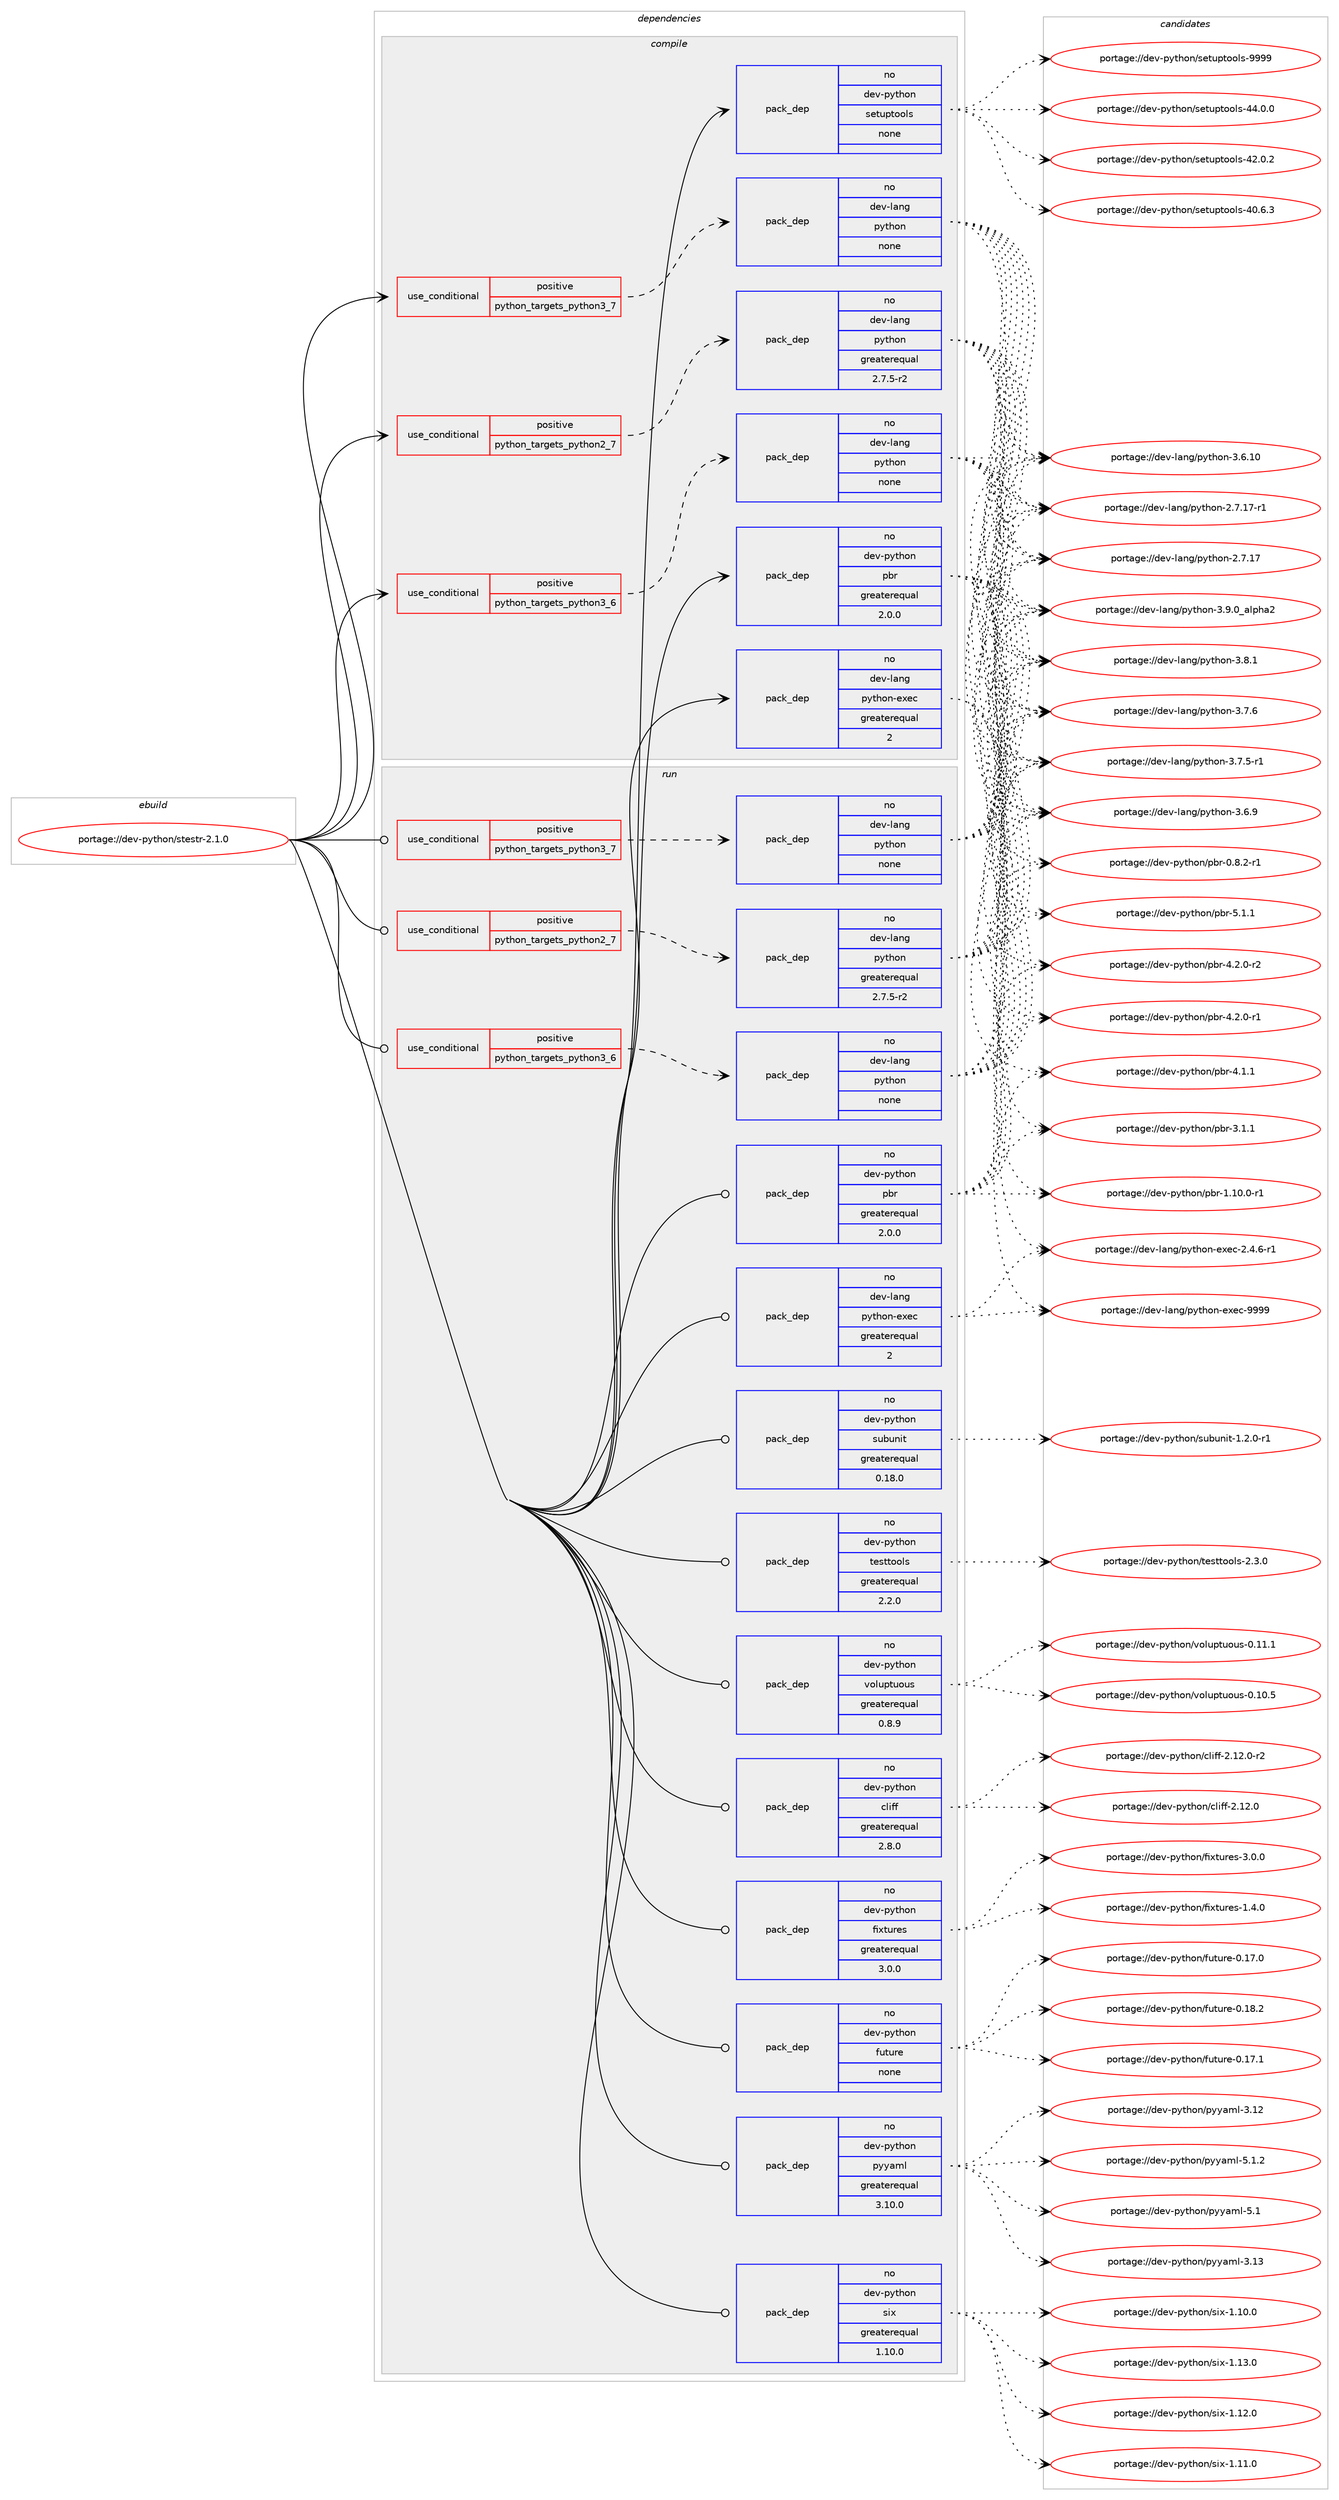 digraph prolog {

# *************
# Graph options
# *************

newrank=true;
concentrate=true;
compound=true;
graph [rankdir=LR,fontname=Helvetica,fontsize=10,ranksep=1.5];#, ranksep=2.5, nodesep=0.2];
edge  [arrowhead=vee];
node  [fontname=Helvetica,fontsize=10];

# **********
# The ebuild
# **********

subgraph cluster_leftcol {
color=gray;
label=<<i>ebuild</i>>;
id [label="portage://dev-python/stestr-2.1.0", color=red, width=4, href="../dev-python/stestr-2.1.0.svg"];
}

# ****************
# The dependencies
# ****************

subgraph cluster_midcol {
color=gray;
label=<<i>dependencies</i>>;
subgraph cluster_compile {
fillcolor="#eeeeee";
style=filled;
label=<<i>compile</i>>;
subgraph cond105347 {
dependency423623 [label=<<TABLE BORDER="0" CELLBORDER="1" CELLSPACING="0" CELLPADDING="4"><TR><TD ROWSPAN="3" CELLPADDING="10">use_conditional</TD></TR><TR><TD>positive</TD></TR><TR><TD>python_targets_python2_7</TD></TR></TABLE>>, shape=none, color=red];
subgraph pack313378 {
dependency423624 [label=<<TABLE BORDER="0" CELLBORDER="1" CELLSPACING="0" CELLPADDING="4" WIDTH="220"><TR><TD ROWSPAN="6" CELLPADDING="30">pack_dep</TD></TR><TR><TD WIDTH="110">no</TD></TR><TR><TD>dev-lang</TD></TR><TR><TD>python</TD></TR><TR><TD>greaterequal</TD></TR><TR><TD>2.7.5-r2</TD></TR></TABLE>>, shape=none, color=blue];
}
dependency423623:e -> dependency423624:w [weight=20,style="dashed",arrowhead="vee"];
}
id:e -> dependency423623:w [weight=20,style="solid",arrowhead="vee"];
subgraph cond105348 {
dependency423625 [label=<<TABLE BORDER="0" CELLBORDER="1" CELLSPACING="0" CELLPADDING="4"><TR><TD ROWSPAN="3" CELLPADDING="10">use_conditional</TD></TR><TR><TD>positive</TD></TR><TR><TD>python_targets_python3_6</TD></TR></TABLE>>, shape=none, color=red];
subgraph pack313379 {
dependency423626 [label=<<TABLE BORDER="0" CELLBORDER="1" CELLSPACING="0" CELLPADDING="4" WIDTH="220"><TR><TD ROWSPAN="6" CELLPADDING="30">pack_dep</TD></TR><TR><TD WIDTH="110">no</TD></TR><TR><TD>dev-lang</TD></TR><TR><TD>python</TD></TR><TR><TD>none</TD></TR><TR><TD></TD></TR></TABLE>>, shape=none, color=blue];
}
dependency423625:e -> dependency423626:w [weight=20,style="dashed",arrowhead="vee"];
}
id:e -> dependency423625:w [weight=20,style="solid",arrowhead="vee"];
subgraph cond105349 {
dependency423627 [label=<<TABLE BORDER="0" CELLBORDER="1" CELLSPACING="0" CELLPADDING="4"><TR><TD ROWSPAN="3" CELLPADDING="10">use_conditional</TD></TR><TR><TD>positive</TD></TR><TR><TD>python_targets_python3_7</TD></TR></TABLE>>, shape=none, color=red];
subgraph pack313380 {
dependency423628 [label=<<TABLE BORDER="0" CELLBORDER="1" CELLSPACING="0" CELLPADDING="4" WIDTH="220"><TR><TD ROWSPAN="6" CELLPADDING="30">pack_dep</TD></TR><TR><TD WIDTH="110">no</TD></TR><TR><TD>dev-lang</TD></TR><TR><TD>python</TD></TR><TR><TD>none</TD></TR><TR><TD></TD></TR></TABLE>>, shape=none, color=blue];
}
dependency423627:e -> dependency423628:w [weight=20,style="dashed",arrowhead="vee"];
}
id:e -> dependency423627:w [weight=20,style="solid",arrowhead="vee"];
subgraph pack313381 {
dependency423629 [label=<<TABLE BORDER="0" CELLBORDER="1" CELLSPACING="0" CELLPADDING="4" WIDTH="220"><TR><TD ROWSPAN="6" CELLPADDING="30">pack_dep</TD></TR><TR><TD WIDTH="110">no</TD></TR><TR><TD>dev-lang</TD></TR><TR><TD>python-exec</TD></TR><TR><TD>greaterequal</TD></TR><TR><TD>2</TD></TR></TABLE>>, shape=none, color=blue];
}
id:e -> dependency423629:w [weight=20,style="solid",arrowhead="vee"];
subgraph pack313382 {
dependency423630 [label=<<TABLE BORDER="0" CELLBORDER="1" CELLSPACING="0" CELLPADDING="4" WIDTH="220"><TR><TD ROWSPAN="6" CELLPADDING="30">pack_dep</TD></TR><TR><TD WIDTH="110">no</TD></TR><TR><TD>dev-python</TD></TR><TR><TD>pbr</TD></TR><TR><TD>greaterequal</TD></TR><TR><TD>2.0.0</TD></TR></TABLE>>, shape=none, color=blue];
}
id:e -> dependency423630:w [weight=20,style="solid",arrowhead="vee"];
subgraph pack313383 {
dependency423631 [label=<<TABLE BORDER="0" CELLBORDER="1" CELLSPACING="0" CELLPADDING="4" WIDTH="220"><TR><TD ROWSPAN="6" CELLPADDING="30">pack_dep</TD></TR><TR><TD WIDTH="110">no</TD></TR><TR><TD>dev-python</TD></TR><TR><TD>setuptools</TD></TR><TR><TD>none</TD></TR><TR><TD></TD></TR></TABLE>>, shape=none, color=blue];
}
id:e -> dependency423631:w [weight=20,style="solid",arrowhead="vee"];
}
subgraph cluster_compileandrun {
fillcolor="#eeeeee";
style=filled;
label=<<i>compile and run</i>>;
}
subgraph cluster_run {
fillcolor="#eeeeee";
style=filled;
label=<<i>run</i>>;
subgraph cond105350 {
dependency423632 [label=<<TABLE BORDER="0" CELLBORDER="1" CELLSPACING="0" CELLPADDING="4"><TR><TD ROWSPAN="3" CELLPADDING="10">use_conditional</TD></TR><TR><TD>positive</TD></TR><TR><TD>python_targets_python2_7</TD></TR></TABLE>>, shape=none, color=red];
subgraph pack313384 {
dependency423633 [label=<<TABLE BORDER="0" CELLBORDER="1" CELLSPACING="0" CELLPADDING="4" WIDTH="220"><TR><TD ROWSPAN="6" CELLPADDING="30">pack_dep</TD></TR><TR><TD WIDTH="110">no</TD></TR><TR><TD>dev-lang</TD></TR><TR><TD>python</TD></TR><TR><TD>greaterequal</TD></TR><TR><TD>2.7.5-r2</TD></TR></TABLE>>, shape=none, color=blue];
}
dependency423632:e -> dependency423633:w [weight=20,style="dashed",arrowhead="vee"];
}
id:e -> dependency423632:w [weight=20,style="solid",arrowhead="odot"];
subgraph cond105351 {
dependency423634 [label=<<TABLE BORDER="0" CELLBORDER="1" CELLSPACING="0" CELLPADDING="4"><TR><TD ROWSPAN="3" CELLPADDING="10">use_conditional</TD></TR><TR><TD>positive</TD></TR><TR><TD>python_targets_python3_6</TD></TR></TABLE>>, shape=none, color=red];
subgraph pack313385 {
dependency423635 [label=<<TABLE BORDER="0" CELLBORDER="1" CELLSPACING="0" CELLPADDING="4" WIDTH="220"><TR><TD ROWSPAN="6" CELLPADDING="30">pack_dep</TD></TR><TR><TD WIDTH="110">no</TD></TR><TR><TD>dev-lang</TD></TR><TR><TD>python</TD></TR><TR><TD>none</TD></TR><TR><TD></TD></TR></TABLE>>, shape=none, color=blue];
}
dependency423634:e -> dependency423635:w [weight=20,style="dashed",arrowhead="vee"];
}
id:e -> dependency423634:w [weight=20,style="solid",arrowhead="odot"];
subgraph cond105352 {
dependency423636 [label=<<TABLE BORDER="0" CELLBORDER="1" CELLSPACING="0" CELLPADDING="4"><TR><TD ROWSPAN="3" CELLPADDING="10">use_conditional</TD></TR><TR><TD>positive</TD></TR><TR><TD>python_targets_python3_7</TD></TR></TABLE>>, shape=none, color=red];
subgraph pack313386 {
dependency423637 [label=<<TABLE BORDER="0" CELLBORDER="1" CELLSPACING="0" CELLPADDING="4" WIDTH="220"><TR><TD ROWSPAN="6" CELLPADDING="30">pack_dep</TD></TR><TR><TD WIDTH="110">no</TD></TR><TR><TD>dev-lang</TD></TR><TR><TD>python</TD></TR><TR><TD>none</TD></TR><TR><TD></TD></TR></TABLE>>, shape=none, color=blue];
}
dependency423636:e -> dependency423637:w [weight=20,style="dashed",arrowhead="vee"];
}
id:e -> dependency423636:w [weight=20,style="solid",arrowhead="odot"];
subgraph pack313387 {
dependency423638 [label=<<TABLE BORDER="0" CELLBORDER="1" CELLSPACING="0" CELLPADDING="4" WIDTH="220"><TR><TD ROWSPAN="6" CELLPADDING="30">pack_dep</TD></TR><TR><TD WIDTH="110">no</TD></TR><TR><TD>dev-lang</TD></TR><TR><TD>python-exec</TD></TR><TR><TD>greaterequal</TD></TR><TR><TD>2</TD></TR></TABLE>>, shape=none, color=blue];
}
id:e -> dependency423638:w [weight=20,style="solid",arrowhead="odot"];
subgraph pack313388 {
dependency423639 [label=<<TABLE BORDER="0" CELLBORDER="1" CELLSPACING="0" CELLPADDING="4" WIDTH="220"><TR><TD ROWSPAN="6" CELLPADDING="30">pack_dep</TD></TR><TR><TD WIDTH="110">no</TD></TR><TR><TD>dev-python</TD></TR><TR><TD>cliff</TD></TR><TR><TD>greaterequal</TD></TR><TR><TD>2.8.0</TD></TR></TABLE>>, shape=none, color=blue];
}
id:e -> dependency423639:w [weight=20,style="solid",arrowhead="odot"];
subgraph pack313389 {
dependency423640 [label=<<TABLE BORDER="0" CELLBORDER="1" CELLSPACING="0" CELLPADDING="4" WIDTH="220"><TR><TD ROWSPAN="6" CELLPADDING="30">pack_dep</TD></TR><TR><TD WIDTH="110">no</TD></TR><TR><TD>dev-python</TD></TR><TR><TD>fixtures</TD></TR><TR><TD>greaterequal</TD></TR><TR><TD>3.0.0</TD></TR></TABLE>>, shape=none, color=blue];
}
id:e -> dependency423640:w [weight=20,style="solid",arrowhead="odot"];
subgraph pack313390 {
dependency423641 [label=<<TABLE BORDER="0" CELLBORDER="1" CELLSPACING="0" CELLPADDING="4" WIDTH="220"><TR><TD ROWSPAN="6" CELLPADDING="30">pack_dep</TD></TR><TR><TD WIDTH="110">no</TD></TR><TR><TD>dev-python</TD></TR><TR><TD>future</TD></TR><TR><TD>none</TD></TR><TR><TD></TD></TR></TABLE>>, shape=none, color=blue];
}
id:e -> dependency423641:w [weight=20,style="solid",arrowhead="odot"];
subgraph pack313391 {
dependency423642 [label=<<TABLE BORDER="0" CELLBORDER="1" CELLSPACING="0" CELLPADDING="4" WIDTH="220"><TR><TD ROWSPAN="6" CELLPADDING="30">pack_dep</TD></TR><TR><TD WIDTH="110">no</TD></TR><TR><TD>dev-python</TD></TR><TR><TD>pbr</TD></TR><TR><TD>greaterequal</TD></TR><TR><TD>2.0.0</TD></TR></TABLE>>, shape=none, color=blue];
}
id:e -> dependency423642:w [weight=20,style="solid",arrowhead="odot"];
subgraph pack313392 {
dependency423643 [label=<<TABLE BORDER="0" CELLBORDER="1" CELLSPACING="0" CELLPADDING="4" WIDTH="220"><TR><TD ROWSPAN="6" CELLPADDING="30">pack_dep</TD></TR><TR><TD WIDTH="110">no</TD></TR><TR><TD>dev-python</TD></TR><TR><TD>pyyaml</TD></TR><TR><TD>greaterequal</TD></TR><TR><TD>3.10.0</TD></TR></TABLE>>, shape=none, color=blue];
}
id:e -> dependency423643:w [weight=20,style="solid",arrowhead="odot"];
subgraph pack313393 {
dependency423644 [label=<<TABLE BORDER="0" CELLBORDER="1" CELLSPACING="0" CELLPADDING="4" WIDTH="220"><TR><TD ROWSPAN="6" CELLPADDING="30">pack_dep</TD></TR><TR><TD WIDTH="110">no</TD></TR><TR><TD>dev-python</TD></TR><TR><TD>six</TD></TR><TR><TD>greaterequal</TD></TR><TR><TD>1.10.0</TD></TR></TABLE>>, shape=none, color=blue];
}
id:e -> dependency423644:w [weight=20,style="solid",arrowhead="odot"];
subgraph pack313394 {
dependency423645 [label=<<TABLE BORDER="0" CELLBORDER="1" CELLSPACING="0" CELLPADDING="4" WIDTH="220"><TR><TD ROWSPAN="6" CELLPADDING="30">pack_dep</TD></TR><TR><TD WIDTH="110">no</TD></TR><TR><TD>dev-python</TD></TR><TR><TD>subunit</TD></TR><TR><TD>greaterequal</TD></TR><TR><TD>0.18.0</TD></TR></TABLE>>, shape=none, color=blue];
}
id:e -> dependency423645:w [weight=20,style="solid",arrowhead="odot"];
subgraph pack313395 {
dependency423646 [label=<<TABLE BORDER="0" CELLBORDER="1" CELLSPACING="0" CELLPADDING="4" WIDTH="220"><TR><TD ROWSPAN="6" CELLPADDING="30">pack_dep</TD></TR><TR><TD WIDTH="110">no</TD></TR><TR><TD>dev-python</TD></TR><TR><TD>testtools</TD></TR><TR><TD>greaterequal</TD></TR><TR><TD>2.2.0</TD></TR></TABLE>>, shape=none, color=blue];
}
id:e -> dependency423646:w [weight=20,style="solid",arrowhead="odot"];
subgraph pack313396 {
dependency423647 [label=<<TABLE BORDER="0" CELLBORDER="1" CELLSPACING="0" CELLPADDING="4" WIDTH="220"><TR><TD ROWSPAN="6" CELLPADDING="30">pack_dep</TD></TR><TR><TD WIDTH="110">no</TD></TR><TR><TD>dev-python</TD></TR><TR><TD>voluptuous</TD></TR><TR><TD>greaterequal</TD></TR><TR><TD>0.8.9</TD></TR></TABLE>>, shape=none, color=blue];
}
id:e -> dependency423647:w [weight=20,style="solid",arrowhead="odot"];
}
}

# **************
# The candidates
# **************

subgraph cluster_choices {
rank=same;
color=gray;
label=<<i>candidates</i>>;

subgraph choice313378 {
color=black;
nodesep=1;
choice10010111845108971101034711212111610411111045514657464895971081121049750 [label="portage://dev-lang/python-3.9.0_alpha2", color=red, width=4,href="../dev-lang/python-3.9.0_alpha2.svg"];
choice100101118451089711010347112121116104111110455146564649 [label="portage://dev-lang/python-3.8.1", color=red, width=4,href="../dev-lang/python-3.8.1.svg"];
choice100101118451089711010347112121116104111110455146554654 [label="portage://dev-lang/python-3.7.6", color=red, width=4,href="../dev-lang/python-3.7.6.svg"];
choice1001011184510897110103471121211161041111104551465546534511449 [label="portage://dev-lang/python-3.7.5-r1", color=red, width=4,href="../dev-lang/python-3.7.5-r1.svg"];
choice100101118451089711010347112121116104111110455146544657 [label="portage://dev-lang/python-3.6.9", color=red, width=4,href="../dev-lang/python-3.6.9.svg"];
choice10010111845108971101034711212111610411111045514654464948 [label="portage://dev-lang/python-3.6.10", color=red, width=4,href="../dev-lang/python-3.6.10.svg"];
choice100101118451089711010347112121116104111110455046554649554511449 [label="portage://dev-lang/python-2.7.17-r1", color=red, width=4,href="../dev-lang/python-2.7.17-r1.svg"];
choice10010111845108971101034711212111610411111045504655464955 [label="portage://dev-lang/python-2.7.17", color=red, width=4,href="../dev-lang/python-2.7.17.svg"];
dependency423624:e -> choice10010111845108971101034711212111610411111045514657464895971081121049750:w [style=dotted,weight="100"];
dependency423624:e -> choice100101118451089711010347112121116104111110455146564649:w [style=dotted,weight="100"];
dependency423624:e -> choice100101118451089711010347112121116104111110455146554654:w [style=dotted,weight="100"];
dependency423624:e -> choice1001011184510897110103471121211161041111104551465546534511449:w [style=dotted,weight="100"];
dependency423624:e -> choice100101118451089711010347112121116104111110455146544657:w [style=dotted,weight="100"];
dependency423624:e -> choice10010111845108971101034711212111610411111045514654464948:w [style=dotted,weight="100"];
dependency423624:e -> choice100101118451089711010347112121116104111110455046554649554511449:w [style=dotted,weight="100"];
dependency423624:e -> choice10010111845108971101034711212111610411111045504655464955:w [style=dotted,weight="100"];
}
subgraph choice313379 {
color=black;
nodesep=1;
choice10010111845108971101034711212111610411111045514657464895971081121049750 [label="portage://dev-lang/python-3.9.0_alpha2", color=red, width=4,href="../dev-lang/python-3.9.0_alpha2.svg"];
choice100101118451089711010347112121116104111110455146564649 [label="portage://dev-lang/python-3.8.1", color=red, width=4,href="../dev-lang/python-3.8.1.svg"];
choice100101118451089711010347112121116104111110455146554654 [label="portage://dev-lang/python-3.7.6", color=red, width=4,href="../dev-lang/python-3.7.6.svg"];
choice1001011184510897110103471121211161041111104551465546534511449 [label="portage://dev-lang/python-3.7.5-r1", color=red, width=4,href="../dev-lang/python-3.7.5-r1.svg"];
choice100101118451089711010347112121116104111110455146544657 [label="portage://dev-lang/python-3.6.9", color=red, width=4,href="../dev-lang/python-3.6.9.svg"];
choice10010111845108971101034711212111610411111045514654464948 [label="portage://dev-lang/python-3.6.10", color=red, width=4,href="../dev-lang/python-3.6.10.svg"];
choice100101118451089711010347112121116104111110455046554649554511449 [label="portage://dev-lang/python-2.7.17-r1", color=red, width=4,href="../dev-lang/python-2.7.17-r1.svg"];
choice10010111845108971101034711212111610411111045504655464955 [label="portage://dev-lang/python-2.7.17", color=red, width=4,href="../dev-lang/python-2.7.17.svg"];
dependency423626:e -> choice10010111845108971101034711212111610411111045514657464895971081121049750:w [style=dotted,weight="100"];
dependency423626:e -> choice100101118451089711010347112121116104111110455146564649:w [style=dotted,weight="100"];
dependency423626:e -> choice100101118451089711010347112121116104111110455146554654:w [style=dotted,weight="100"];
dependency423626:e -> choice1001011184510897110103471121211161041111104551465546534511449:w [style=dotted,weight="100"];
dependency423626:e -> choice100101118451089711010347112121116104111110455146544657:w [style=dotted,weight="100"];
dependency423626:e -> choice10010111845108971101034711212111610411111045514654464948:w [style=dotted,weight="100"];
dependency423626:e -> choice100101118451089711010347112121116104111110455046554649554511449:w [style=dotted,weight="100"];
dependency423626:e -> choice10010111845108971101034711212111610411111045504655464955:w [style=dotted,weight="100"];
}
subgraph choice313380 {
color=black;
nodesep=1;
choice10010111845108971101034711212111610411111045514657464895971081121049750 [label="portage://dev-lang/python-3.9.0_alpha2", color=red, width=4,href="../dev-lang/python-3.9.0_alpha2.svg"];
choice100101118451089711010347112121116104111110455146564649 [label="portage://dev-lang/python-3.8.1", color=red, width=4,href="../dev-lang/python-3.8.1.svg"];
choice100101118451089711010347112121116104111110455146554654 [label="portage://dev-lang/python-3.7.6", color=red, width=4,href="../dev-lang/python-3.7.6.svg"];
choice1001011184510897110103471121211161041111104551465546534511449 [label="portage://dev-lang/python-3.7.5-r1", color=red, width=4,href="../dev-lang/python-3.7.5-r1.svg"];
choice100101118451089711010347112121116104111110455146544657 [label="portage://dev-lang/python-3.6.9", color=red, width=4,href="../dev-lang/python-3.6.9.svg"];
choice10010111845108971101034711212111610411111045514654464948 [label="portage://dev-lang/python-3.6.10", color=red, width=4,href="../dev-lang/python-3.6.10.svg"];
choice100101118451089711010347112121116104111110455046554649554511449 [label="portage://dev-lang/python-2.7.17-r1", color=red, width=4,href="../dev-lang/python-2.7.17-r1.svg"];
choice10010111845108971101034711212111610411111045504655464955 [label="portage://dev-lang/python-2.7.17", color=red, width=4,href="../dev-lang/python-2.7.17.svg"];
dependency423628:e -> choice10010111845108971101034711212111610411111045514657464895971081121049750:w [style=dotted,weight="100"];
dependency423628:e -> choice100101118451089711010347112121116104111110455146564649:w [style=dotted,weight="100"];
dependency423628:e -> choice100101118451089711010347112121116104111110455146554654:w [style=dotted,weight="100"];
dependency423628:e -> choice1001011184510897110103471121211161041111104551465546534511449:w [style=dotted,weight="100"];
dependency423628:e -> choice100101118451089711010347112121116104111110455146544657:w [style=dotted,weight="100"];
dependency423628:e -> choice10010111845108971101034711212111610411111045514654464948:w [style=dotted,weight="100"];
dependency423628:e -> choice100101118451089711010347112121116104111110455046554649554511449:w [style=dotted,weight="100"];
dependency423628:e -> choice10010111845108971101034711212111610411111045504655464955:w [style=dotted,weight="100"];
}
subgraph choice313381 {
color=black;
nodesep=1;
choice10010111845108971101034711212111610411111045101120101994557575757 [label="portage://dev-lang/python-exec-9999", color=red, width=4,href="../dev-lang/python-exec-9999.svg"];
choice10010111845108971101034711212111610411111045101120101994550465246544511449 [label="portage://dev-lang/python-exec-2.4.6-r1", color=red, width=4,href="../dev-lang/python-exec-2.4.6-r1.svg"];
dependency423629:e -> choice10010111845108971101034711212111610411111045101120101994557575757:w [style=dotted,weight="100"];
dependency423629:e -> choice10010111845108971101034711212111610411111045101120101994550465246544511449:w [style=dotted,weight="100"];
}
subgraph choice313382 {
color=black;
nodesep=1;
choice100101118451121211161041111104711298114455346494649 [label="portage://dev-python/pbr-5.1.1", color=red, width=4,href="../dev-python/pbr-5.1.1.svg"];
choice1001011184511212111610411111047112981144552465046484511450 [label="portage://dev-python/pbr-4.2.0-r2", color=red, width=4,href="../dev-python/pbr-4.2.0-r2.svg"];
choice1001011184511212111610411111047112981144552465046484511449 [label="portage://dev-python/pbr-4.2.0-r1", color=red, width=4,href="../dev-python/pbr-4.2.0-r1.svg"];
choice100101118451121211161041111104711298114455246494649 [label="portage://dev-python/pbr-4.1.1", color=red, width=4,href="../dev-python/pbr-4.1.1.svg"];
choice100101118451121211161041111104711298114455146494649 [label="portage://dev-python/pbr-3.1.1", color=red, width=4,href="../dev-python/pbr-3.1.1.svg"];
choice100101118451121211161041111104711298114454946494846484511449 [label="portage://dev-python/pbr-1.10.0-r1", color=red, width=4,href="../dev-python/pbr-1.10.0-r1.svg"];
choice1001011184511212111610411111047112981144548465646504511449 [label="portage://dev-python/pbr-0.8.2-r1", color=red, width=4,href="../dev-python/pbr-0.8.2-r1.svg"];
dependency423630:e -> choice100101118451121211161041111104711298114455346494649:w [style=dotted,weight="100"];
dependency423630:e -> choice1001011184511212111610411111047112981144552465046484511450:w [style=dotted,weight="100"];
dependency423630:e -> choice1001011184511212111610411111047112981144552465046484511449:w [style=dotted,weight="100"];
dependency423630:e -> choice100101118451121211161041111104711298114455246494649:w [style=dotted,weight="100"];
dependency423630:e -> choice100101118451121211161041111104711298114455146494649:w [style=dotted,weight="100"];
dependency423630:e -> choice100101118451121211161041111104711298114454946494846484511449:w [style=dotted,weight="100"];
dependency423630:e -> choice1001011184511212111610411111047112981144548465646504511449:w [style=dotted,weight="100"];
}
subgraph choice313383 {
color=black;
nodesep=1;
choice10010111845112121116104111110471151011161171121161111111081154557575757 [label="portage://dev-python/setuptools-9999", color=red, width=4,href="../dev-python/setuptools-9999.svg"];
choice100101118451121211161041111104711510111611711211611111110811545525246484648 [label="portage://dev-python/setuptools-44.0.0", color=red, width=4,href="../dev-python/setuptools-44.0.0.svg"];
choice100101118451121211161041111104711510111611711211611111110811545525046484650 [label="portage://dev-python/setuptools-42.0.2", color=red, width=4,href="../dev-python/setuptools-42.0.2.svg"];
choice100101118451121211161041111104711510111611711211611111110811545524846544651 [label="portage://dev-python/setuptools-40.6.3", color=red, width=4,href="../dev-python/setuptools-40.6.3.svg"];
dependency423631:e -> choice10010111845112121116104111110471151011161171121161111111081154557575757:w [style=dotted,weight="100"];
dependency423631:e -> choice100101118451121211161041111104711510111611711211611111110811545525246484648:w [style=dotted,weight="100"];
dependency423631:e -> choice100101118451121211161041111104711510111611711211611111110811545525046484650:w [style=dotted,weight="100"];
dependency423631:e -> choice100101118451121211161041111104711510111611711211611111110811545524846544651:w [style=dotted,weight="100"];
}
subgraph choice313384 {
color=black;
nodesep=1;
choice10010111845108971101034711212111610411111045514657464895971081121049750 [label="portage://dev-lang/python-3.9.0_alpha2", color=red, width=4,href="../dev-lang/python-3.9.0_alpha2.svg"];
choice100101118451089711010347112121116104111110455146564649 [label="portage://dev-lang/python-3.8.1", color=red, width=4,href="../dev-lang/python-3.8.1.svg"];
choice100101118451089711010347112121116104111110455146554654 [label="portage://dev-lang/python-3.7.6", color=red, width=4,href="../dev-lang/python-3.7.6.svg"];
choice1001011184510897110103471121211161041111104551465546534511449 [label="portage://dev-lang/python-3.7.5-r1", color=red, width=4,href="../dev-lang/python-3.7.5-r1.svg"];
choice100101118451089711010347112121116104111110455146544657 [label="portage://dev-lang/python-3.6.9", color=red, width=4,href="../dev-lang/python-3.6.9.svg"];
choice10010111845108971101034711212111610411111045514654464948 [label="portage://dev-lang/python-3.6.10", color=red, width=4,href="../dev-lang/python-3.6.10.svg"];
choice100101118451089711010347112121116104111110455046554649554511449 [label="portage://dev-lang/python-2.7.17-r1", color=red, width=4,href="../dev-lang/python-2.7.17-r1.svg"];
choice10010111845108971101034711212111610411111045504655464955 [label="portage://dev-lang/python-2.7.17", color=red, width=4,href="../dev-lang/python-2.7.17.svg"];
dependency423633:e -> choice10010111845108971101034711212111610411111045514657464895971081121049750:w [style=dotted,weight="100"];
dependency423633:e -> choice100101118451089711010347112121116104111110455146564649:w [style=dotted,weight="100"];
dependency423633:e -> choice100101118451089711010347112121116104111110455146554654:w [style=dotted,weight="100"];
dependency423633:e -> choice1001011184510897110103471121211161041111104551465546534511449:w [style=dotted,weight="100"];
dependency423633:e -> choice100101118451089711010347112121116104111110455146544657:w [style=dotted,weight="100"];
dependency423633:e -> choice10010111845108971101034711212111610411111045514654464948:w [style=dotted,weight="100"];
dependency423633:e -> choice100101118451089711010347112121116104111110455046554649554511449:w [style=dotted,weight="100"];
dependency423633:e -> choice10010111845108971101034711212111610411111045504655464955:w [style=dotted,weight="100"];
}
subgraph choice313385 {
color=black;
nodesep=1;
choice10010111845108971101034711212111610411111045514657464895971081121049750 [label="portage://dev-lang/python-3.9.0_alpha2", color=red, width=4,href="../dev-lang/python-3.9.0_alpha2.svg"];
choice100101118451089711010347112121116104111110455146564649 [label="portage://dev-lang/python-3.8.1", color=red, width=4,href="../dev-lang/python-3.8.1.svg"];
choice100101118451089711010347112121116104111110455146554654 [label="portage://dev-lang/python-3.7.6", color=red, width=4,href="../dev-lang/python-3.7.6.svg"];
choice1001011184510897110103471121211161041111104551465546534511449 [label="portage://dev-lang/python-3.7.5-r1", color=red, width=4,href="../dev-lang/python-3.7.5-r1.svg"];
choice100101118451089711010347112121116104111110455146544657 [label="portage://dev-lang/python-3.6.9", color=red, width=4,href="../dev-lang/python-3.6.9.svg"];
choice10010111845108971101034711212111610411111045514654464948 [label="portage://dev-lang/python-3.6.10", color=red, width=4,href="../dev-lang/python-3.6.10.svg"];
choice100101118451089711010347112121116104111110455046554649554511449 [label="portage://dev-lang/python-2.7.17-r1", color=red, width=4,href="../dev-lang/python-2.7.17-r1.svg"];
choice10010111845108971101034711212111610411111045504655464955 [label="portage://dev-lang/python-2.7.17", color=red, width=4,href="../dev-lang/python-2.7.17.svg"];
dependency423635:e -> choice10010111845108971101034711212111610411111045514657464895971081121049750:w [style=dotted,weight="100"];
dependency423635:e -> choice100101118451089711010347112121116104111110455146564649:w [style=dotted,weight="100"];
dependency423635:e -> choice100101118451089711010347112121116104111110455146554654:w [style=dotted,weight="100"];
dependency423635:e -> choice1001011184510897110103471121211161041111104551465546534511449:w [style=dotted,weight="100"];
dependency423635:e -> choice100101118451089711010347112121116104111110455146544657:w [style=dotted,weight="100"];
dependency423635:e -> choice10010111845108971101034711212111610411111045514654464948:w [style=dotted,weight="100"];
dependency423635:e -> choice100101118451089711010347112121116104111110455046554649554511449:w [style=dotted,weight="100"];
dependency423635:e -> choice10010111845108971101034711212111610411111045504655464955:w [style=dotted,weight="100"];
}
subgraph choice313386 {
color=black;
nodesep=1;
choice10010111845108971101034711212111610411111045514657464895971081121049750 [label="portage://dev-lang/python-3.9.0_alpha2", color=red, width=4,href="../dev-lang/python-3.9.0_alpha2.svg"];
choice100101118451089711010347112121116104111110455146564649 [label="portage://dev-lang/python-3.8.1", color=red, width=4,href="../dev-lang/python-3.8.1.svg"];
choice100101118451089711010347112121116104111110455146554654 [label="portage://dev-lang/python-3.7.6", color=red, width=4,href="../dev-lang/python-3.7.6.svg"];
choice1001011184510897110103471121211161041111104551465546534511449 [label="portage://dev-lang/python-3.7.5-r1", color=red, width=4,href="../dev-lang/python-3.7.5-r1.svg"];
choice100101118451089711010347112121116104111110455146544657 [label="portage://dev-lang/python-3.6.9", color=red, width=4,href="../dev-lang/python-3.6.9.svg"];
choice10010111845108971101034711212111610411111045514654464948 [label="portage://dev-lang/python-3.6.10", color=red, width=4,href="../dev-lang/python-3.6.10.svg"];
choice100101118451089711010347112121116104111110455046554649554511449 [label="portage://dev-lang/python-2.7.17-r1", color=red, width=4,href="../dev-lang/python-2.7.17-r1.svg"];
choice10010111845108971101034711212111610411111045504655464955 [label="portage://dev-lang/python-2.7.17", color=red, width=4,href="../dev-lang/python-2.7.17.svg"];
dependency423637:e -> choice10010111845108971101034711212111610411111045514657464895971081121049750:w [style=dotted,weight="100"];
dependency423637:e -> choice100101118451089711010347112121116104111110455146564649:w [style=dotted,weight="100"];
dependency423637:e -> choice100101118451089711010347112121116104111110455146554654:w [style=dotted,weight="100"];
dependency423637:e -> choice1001011184510897110103471121211161041111104551465546534511449:w [style=dotted,weight="100"];
dependency423637:e -> choice100101118451089711010347112121116104111110455146544657:w [style=dotted,weight="100"];
dependency423637:e -> choice10010111845108971101034711212111610411111045514654464948:w [style=dotted,weight="100"];
dependency423637:e -> choice100101118451089711010347112121116104111110455046554649554511449:w [style=dotted,weight="100"];
dependency423637:e -> choice10010111845108971101034711212111610411111045504655464955:w [style=dotted,weight="100"];
}
subgraph choice313387 {
color=black;
nodesep=1;
choice10010111845108971101034711212111610411111045101120101994557575757 [label="portage://dev-lang/python-exec-9999", color=red, width=4,href="../dev-lang/python-exec-9999.svg"];
choice10010111845108971101034711212111610411111045101120101994550465246544511449 [label="portage://dev-lang/python-exec-2.4.6-r1", color=red, width=4,href="../dev-lang/python-exec-2.4.6-r1.svg"];
dependency423638:e -> choice10010111845108971101034711212111610411111045101120101994557575757:w [style=dotted,weight="100"];
dependency423638:e -> choice10010111845108971101034711212111610411111045101120101994550465246544511449:w [style=dotted,weight="100"];
}
subgraph choice313388 {
color=black;
nodesep=1;
choice100101118451121211161041111104799108105102102455046495046484511450 [label="portage://dev-python/cliff-2.12.0-r2", color=red, width=4,href="../dev-python/cliff-2.12.0-r2.svg"];
choice10010111845112121116104111110479910810510210245504649504648 [label="portage://dev-python/cliff-2.12.0", color=red, width=4,href="../dev-python/cliff-2.12.0.svg"];
dependency423639:e -> choice100101118451121211161041111104799108105102102455046495046484511450:w [style=dotted,weight="100"];
dependency423639:e -> choice10010111845112121116104111110479910810510210245504649504648:w [style=dotted,weight="100"];
}
subgraph choice313389 {
color=black;
nodesep=1;
choice1001011184511212111610411111047102105120116117114101115455146484648 [label="portage://dev-python/fixtures-3.0.0", color=red, width=4,href="../dev-python/fixtures-3.0.0.svg"];
choice1001011184511212111610411111047102105120116117114101115454946524648 [label="portage://dev-python/fixtures-1.4.0", color=red, width=4,href="../dev-python/fixtures-1.4.0.svg"];
dependency423640:e -> choice1001011184511212111610411111047102105120116117114101115455146484648:w [style=dotted,weight="100"];
dependency423640:e -> choice1001011184511212111610411111047102105120116117114101115454946524648:w [style=dotted,weight="100"];
}
subgraph choice313390 {
color=black;
nodesep=1;
choice100101118451121211161041111104710211711611711410145484649564650 [label="portage://dev-python/future-0.18.2", color=red, width=4,href="../dev-python/future-0.18.2.svg"];
choice100101118451121211161041111104710211711611711410145484649554649 [label="portage://dev-python/future-0.17.1", color=red, width=4,href="../dev-python/future-0.17.1.svg"];
choice100101118451121211161041111104710211711611711410145484649554648 [label="portage://dev-python/future-0.17.0", color=red, width=4,href="../dev-python/future-0.17.0.svg"];
dependency423641:e -> choice100101118451121211161041111104710211711611711410145484649564650:w [style=dotted,weight="100"];
dependency423641:e -> choice100101118451121211161041111104710211711611711410145484649554649:w [style=dotted,weight="100"];
dependency423641:e -> choice100101118451121211161041111104710211711611711410145484649554648:w [style=dotted,weight="100"];
}
subgraph choice313391 {
color=black;
nodesep=1;
choice100101118451121211161041111104711298114455346494649 [label="portage://dev-python/pbr-5.1.1", color=red, width=4,href="../dev-python/pbr-5.1.1.svg"];
choice1001011184511212111610411111047112981144552465046484511450 [label="portage://dev-python/pbr-4.2.0-r2", color=red, width=4,href="../dev-python/pbr-4.2.0-r2.svg"];
choice1001011184511212111610411111047112981144552465046484511449 [label="portage://dev-python/pbr-4.2.0-r1", color=red, width=4,href="../dev-python/pbr-4.2.0-r1.svg"];
choice100101118451121211161041111104711298114455246494649 [label="portage://dev-python/pbr-4.1.1", color=red, width=4,href="../dev-python/pbr-4.1.1.svg"];
choice100101118451121211161041111104711298114455146494649 [label="portage://dev-python/pbr-3.1.1", color=red, width=4,href="../dev-python/pbr-3.1.1.svg"];
choice100101118451121211161041111104711298114454946494846484511449 [label="portage://dev-python/pbr-1.10.0-r1", color=red, width=4,href="../dev-python/pbr-1.10.0-r1.svg"];
choice1001011184511212111610411111047112981144548465646504511449 [label="portage://dev-python/pbr-0.8.2-r1", color=red, width=4,href="../dev-python/pbr-0.8.2-r1.svg"];
dependency423642:e -> choice100101118451121211161041111104711298114455346494649:w [style=dotted,weight="100"];
dependency423642:e -> choice1001011184511212111610411111047112981144552465046484511450:w [style=dotted,weight="100"];
dependency423642:e -> choice1001011184511212111610411111047112981144552465046484511449:w [style=dotted,weight="100"];
dependency423642:e -> choice100101118451121211161041111104711298114455246494649:w [style=dotted,weight="100"];
dependency423642:e -> choice100101118451121211161041111104711298114455146494649:w [style=dotted,weight="100"];
dependency423642:e -> choice100101118451121211161041111104711298114454946494846484511449:w [style=dotted,weight="100"];
dependency423642:e -> choice1001011184511212111610411111047112981144548465646504511449:w [style=dotted,weight="100"];
}
subgraph choice313392 {
color=black;
nodesep=1;
choice100101118451121211161041111104711212112197109108455346494650 [label="portage://dev-python/pyyaml-5.1.2", color=red, width=4,href="../dev-python/pyyaml-5.1.2.svg"];
choice10010111845112121116104111110471121211219710910845534649 [label="portage://dev-python/pyyaml-5.1", color=red, width=4,href="../dev-python/pyyaml-5.1.svg"];
choice1001011184511212111610411111047112121121971091084551464951 [label="portage://dev-python/pyyaml-3.13", color=red, width=4,href="../dev-python/pyyaml-3.13.svg"];
choice1001011184511212111610411111047112121121971091084551464950 [label="portage://dev-python/pyyaml-3.12", color=red, width=4,href="../dev-python/pyyaml-3.12.svg"];
dependency423643:e -> choice100101118451121211161041111104711212112197109108455346494650:w [style=dotted,weight="100"];
dependency423643:e -> choice10010111845112121116104111110471121211219710910845534649:w [style=dotted,weight="100"];
dependency423643:e -> choice1001011184511212111610411111047112121121971091084551464951:w [style=dotted,weight="100"];
dependency423643:e -> choice1001011184511212111610411111047112121121971091084551464950:w [style=dotted,weight="100"];
}
subgraph choice313393 {
color=black;
nodesep=1;
choice100101118451121211161041111104711510512045494649514648 [label="portage://dev-python/six-1.13.0", color=red, width=4,href="../dev-python/six-1.13.0.svg"];
choice100101118451121211161041111104711510512045494649504648 [label="portage://dev-python/six-1.12.0", color=red, width=4,href="../dev-python/six-1.12.0.svg"];
choice100101118451121211161041111104711510512045494649494648 [label="portage://dev-python/six-1.11.0", color=red, width=4,href="../dev-python/six-1.11.0.svg"];
choice100101118451121211161041111104711510512045494649484648 [label="portage://dev-python/six-1.10.0", color=red, width=4,href="../dev-python/six-1.10.0.svg"];
dependency423644:e -> choice100101118451121211161041111104711510512045494649514648:w [style=dotted,weight="100"];
dependency423644:e -> choice100101118451121211161041111104711510512045494649504648:w [style=dotted,weight="100"];
dependency423644:e -> choice100101118451121211161041111104711510512045494649494648:w [style=dotted,weight="100"];
dependency423644:e -> choice100101118451121211161041111104711510512045494649484648:w [style=dotted,weight="100"];
}
subgraph choice313394 {
color=black;
nodesep=1;
choice1001011184511212111610411111047115117981171101051164549465046484511449 [label="portage://dev-python/subunit-1.2.0-r1", color=red, width=4,href="../dev-python/subunit-1.2.0-r1.svg"];
dependency423645:e -> choice1001011184511212111610411111047115117981171101051164549465046484511449:w [style=dotted,weight="100"];
}
subgraph choice313395 {
color=black;
nodesep=1;
choice1001011184511212111610411111047116101115116116111111108115455046514648 [label="portage://dev-python/testtools-2.3.0", color=red, width=4,href="../dev-python/testtools-2.3.0.svg"];
dependency423646:e -> choice1001011184511212111610411111047116101115116116111111108115455046514648:w [style=dotted,weight="100"];
}
subgraph choice313396 {
color=black;
nodesep=1;
choice100101118451121211161041111104711811110811711211611711111711545484649494649 [label="portage://dev-python/voluptuous-0.11.1", color=red, width=4,href="../dev-python/voluptuous-0.11.1.svg"];
choice100101118451121211161041111104711811110811711211611711111711545484649484653 [label="portage://dev-python/voluptuous-0.10.5", color=red, width=4,href="../dev-python/voluptuous-0.10.5.svg"];
dependency423647:e -> choice100101118451121211161041111104711811110811711211611711111711545484649494649:w [style=dotted,weight="100"];
dependency423647:e -> choice100101118451121211161041111104711811110811711211611711111711545484649484653:w [style=dotted,weight="100"];
}
}

}
